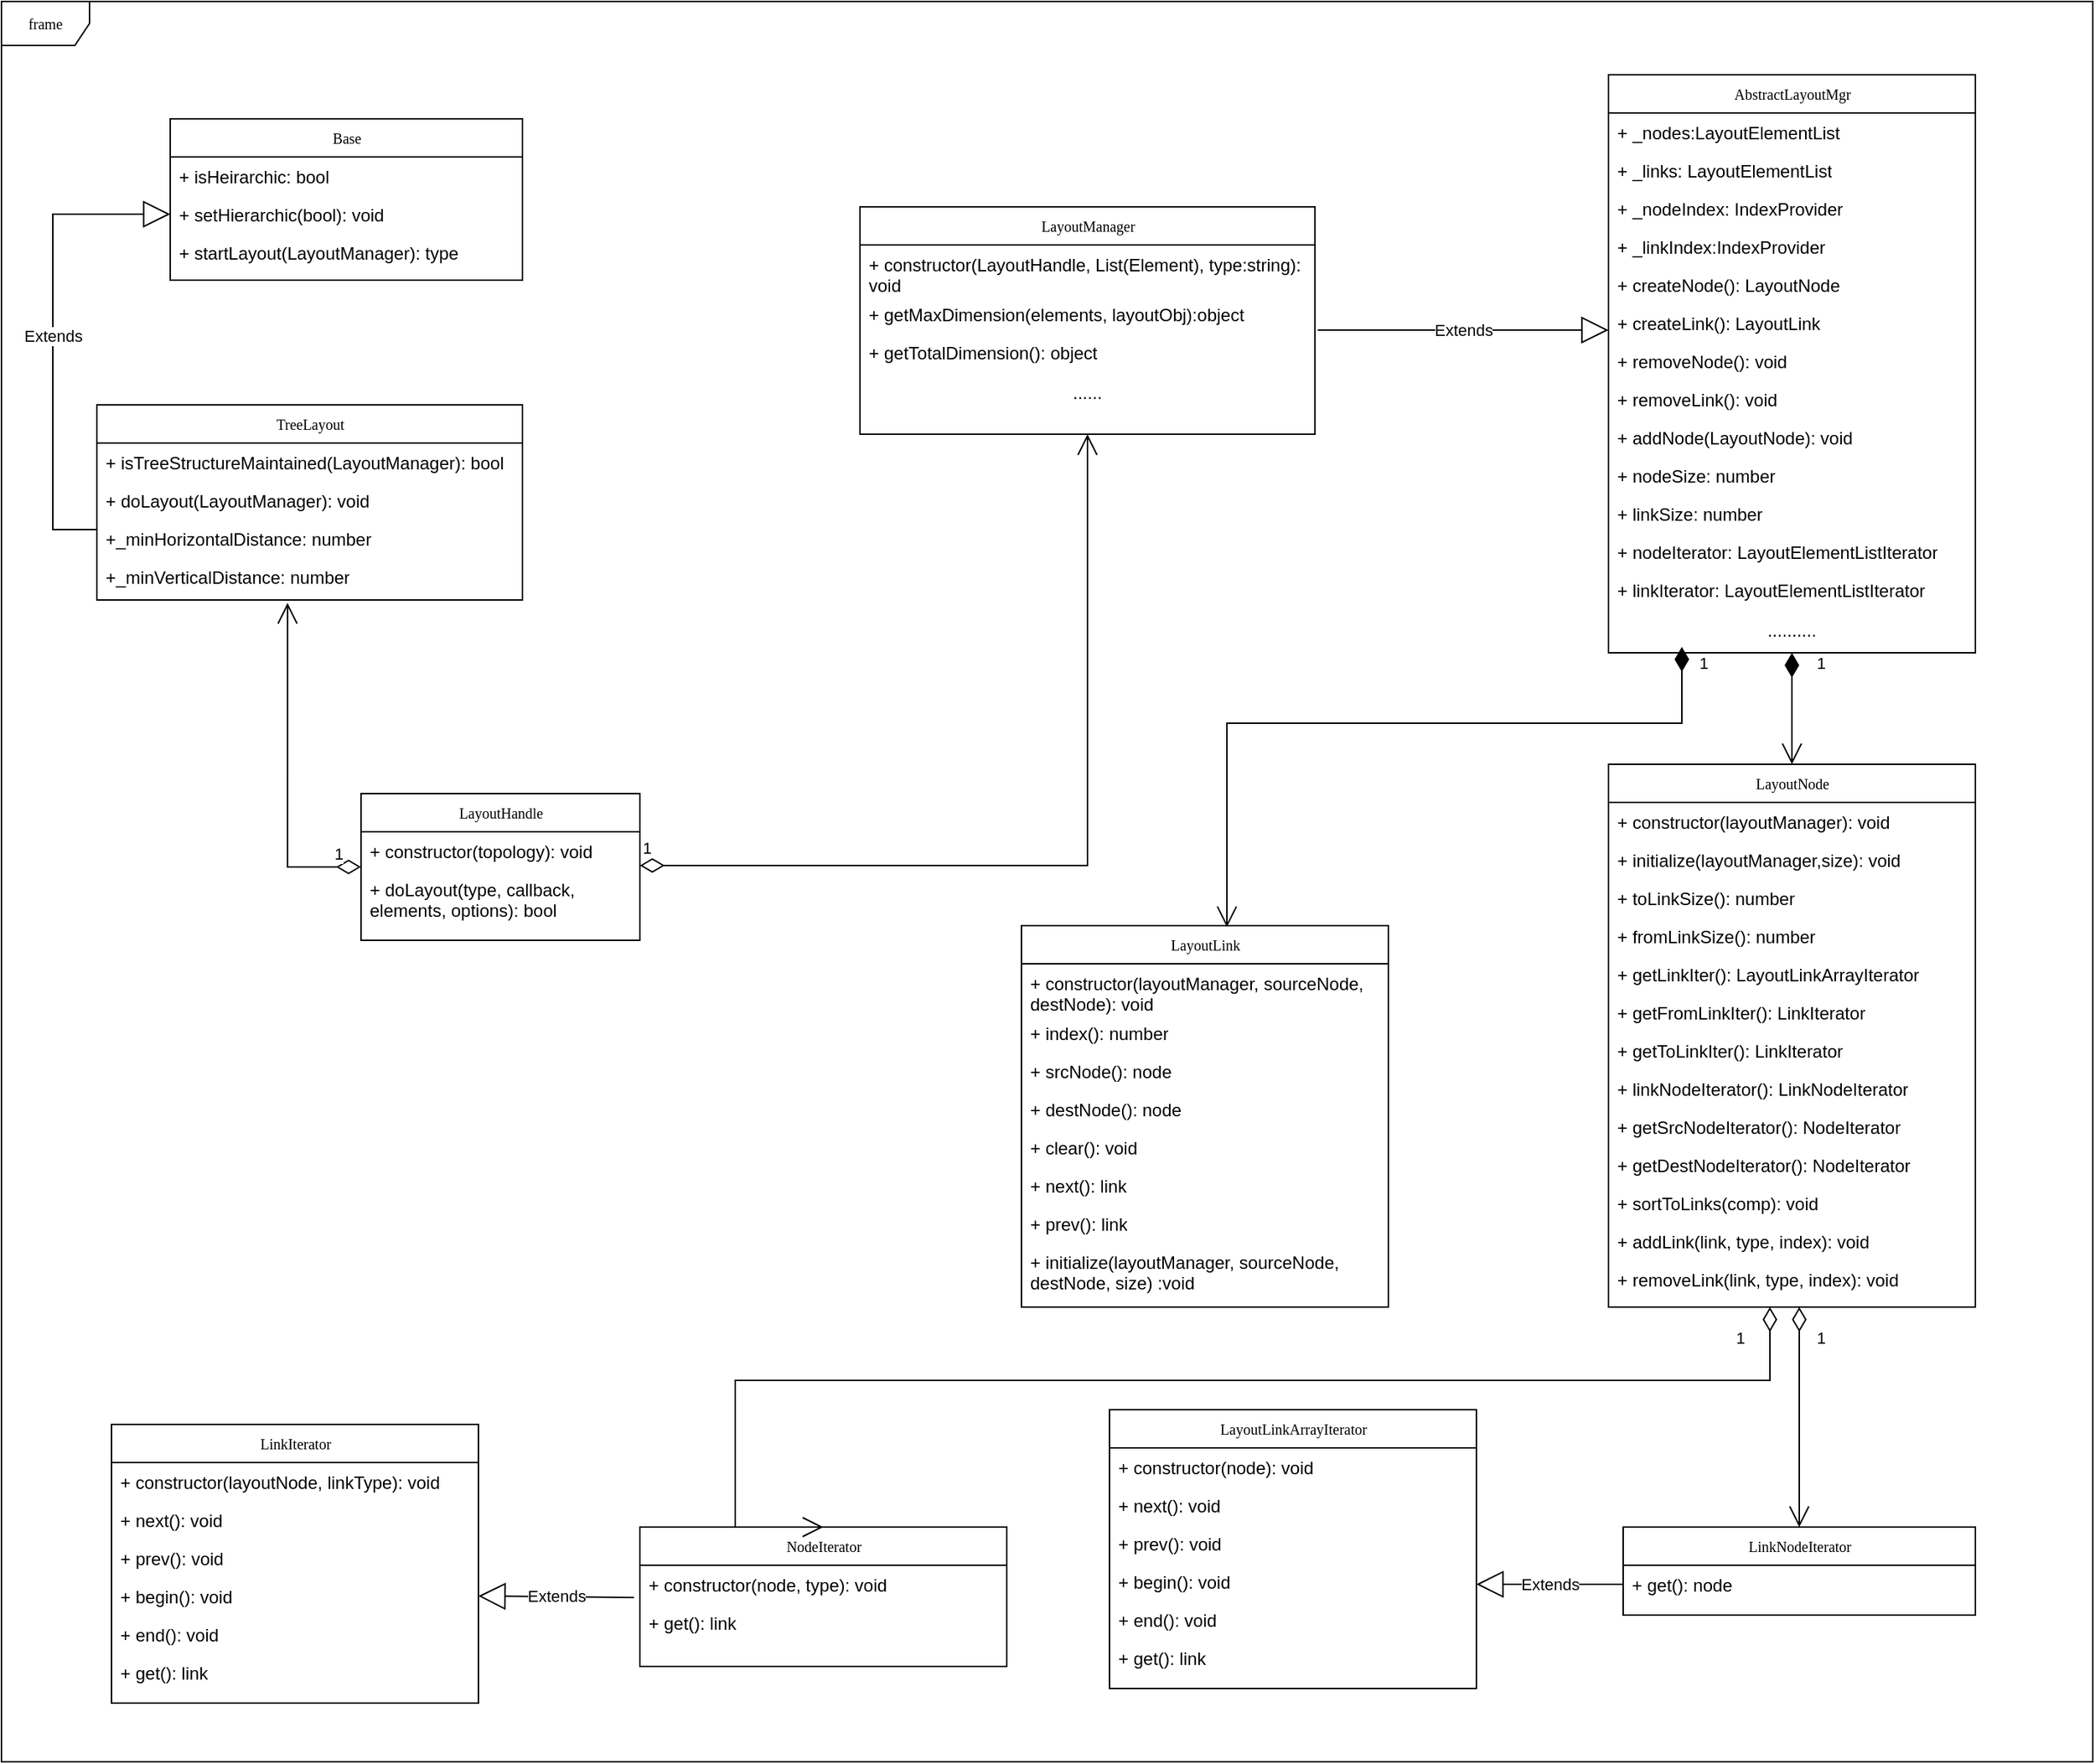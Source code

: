 <mxfile version="20.0.1" type="github">
  <diagram name="Page-1" id="c4acf3e9-155e-7222-9cf6-157b1a14988f">
    <mxGraphModel dx="1495" dy="762" grid="1" gridSize="10" guides="1" tooltips="1" connect="1" arrows="1" fold="1" page="1" pageScale="1" pageWidth="850" pageHeight="1100" background="none" math="0" shadow="0">
      <root>
        <mxCell id="0" />
        <mxCell id="1" parent="0" />
        <mxCell id="17acba5748e5396b-1" value="frame" style="shape=umlFrame;whiteSpace=wrap;html=1;rounded=0;shadow=0;comic=0;labelBackgroundColor=none;strokeWidth=1;fontFamily=Verdana;fontSize=10;align=center;" parent="1" vertex="1">
          <mxGeometry x="15" width="1425" height="1200" as="geometry" />
        </mxCell>
        <mxCell id="17acba5748e5396b-2" value="LayoutHandle" style="swimlane;html=1;fontStyle=0;childLayout=stackLayout;horizontal=1;startSize=26;fillColor=none;horizontalStack=0;resizeParent=1;resizeLast=0;collapsible=1;marginBottom=0;swimlaneFillColor=#ffffff;rounded=0;shadow=0;comic=0;labelBackgroundColor=none;strokeWidth=1;fontFamily=Verdana;fontSize=10;align=center;" parent="1" vertex="1">
          <mxGeometry x="260" y="540" width="190" height="100" as="geometry" />
        </mxCell>
        <mxCell id="17acba5748e5396b-3" value="+ constructor(topology): void" style="text;html=1;strokeColor=none;fillColor=none;align=left;verticalAlign=top;spacingLeft=4;spacingRight=4;whiteSpace=wrap;overflow=hidden;rotatable=0;points=[[0,0.5],[1,0.5]];portConstraint=eastwest;" parent="17acba5748e5396b-2" vertex="1">
          <mxGeometry y="26" width="190" height="26" as="geometry" />
        </mxCell>
        <mxCell id="17acba5748e5396b-4" value="+ doLayout(type, callback, elements, options): bool" style="text;html=1;strokeColor=none;fillColor=none;align=left;verticalAlign=top;spacingLeft=4;spacingRight=4;whiteSpace=wrap;overflow=hidden;rotatable=0;points=[[0,0.5],[1,0.5]];portConstraint=eastwest;" parent="17acba5748e5396b-2" vertex="1">
          <mxGeometry y="52" width="190" height="38" as="geometry" />
        </mxCell>
        <mxCell id="17acba5748e5396b-20" value="TreeLayout" style="swimlane;html=1;fontStyle=0;childLayout=stackLayout;horizontal=1;startSize=26;fillColor=none;horizontalStack=0;resizeParent=1;resizeLast=0;collapsible=1;marginBottom=0;swimlaneFillColor=#ffffff;rounded=0;shadow=0;comic=0;labelBackgroundColor=none;strokeWidth=1;fontFamily=Verdana;fontSize=10;align=center;" parent="1" vertex="1">
          <mxGeometry x="80" y="275" width="290" height="133" as="geometry" />
        </mxCell>
        <mxCell id="17acba5748e5396b-21" value="+ isTreeStructureMaintained(LayoutManager): bool" style="text;html=1;strokeColor=none;fillColor=none;align=left;verticalAlign=top;spacingLeft=4;spacingRight=4;whiteSpace=wrap;overflow=hidden;rotatable=0;points=[[0,0.5],[1,0.5]];portConstraint=eastwest;" parent="17acba5748e5396b-20" vertex="1">
          <mxGeometry y="26" width="290" height="26" as="geometry" />
        </mxCell>
        <mxCell id="17acba5748e5396b-24" value="+ doLayout(LayoutManager): void" style="text;html=1;strokeColor=none;fillColor=none;align=left;verticalAlign=top;spacingLeft=4;spacingRight=4;whiteSpace=wrap;overflow=hidden;rotatable=0;points=[[0,0.5],[1,0.5]];portConstraint=eastwest;" parent="17acba5748e5396b-20" vertex="1">
          <mxGeometry y="52" width="290" height="26" as="geometry" />
        </mxCell>
        <mxCell id="17acba5748e5396b-26" value="+_minHorizontalDistance: number" style="text;html=1;strokeColor=none;fillColor=none;align=left;verticalAlign=top;spacingLeft=4;spacingRight=4;whiteSpace=wrap;overflow=hidden;rotatable=0;points=[[0,0.5],[1,0.5]];portConstraint=eastwest;" parent="17acba5748e5396b-20" vertex="1">
          <mxGeometry y="78" width="290" height="26" as="geometry" />
        </mxCell>
        <mxCell id="zQ8DW5nNlnrrL2IwTa0R-3" value="+_minVerticalDistance: number" style="text;html=1;strokeColor=none;fillColor=none;align=left;verticalAlign=top;spacingLeft=4;spacingRight=4;whiteSpace=wrap;overflow=hidden;rotatable=0;points=[[0,0.5],[1,0.5]];portConstraint=eastwest;" vertex="1" parent="17acba5748e5396b-20">
          <mxGeometry y="104" width="290" height="26" as="geometry" />
        </mxCell>
        <mxCell id="17acba5748e5396b-30" value="Base" style="swimlane;html=1;fontStyle=0;childLayout=stackLayout;horizontal=1;startSize=26;fillColor=none;horizontalStack=0;resizeParent=1;resizeLast=0;collapsible=1;marginBottom=0;swimlaneFillColor=#ffffff;rounded=0;shadow=0;comic=0;labelBackgroundColor=none;strokeWidth=1;fontFamily=Verdana;fontSize=10;align=center;" parent="1" vertex="1">
          <mxGeometry x="130" y="80" width="240" height="110" as="geometry">
            <mxRectangle x="240" y="80" width="60" height="26" as="alternateBounds" />
          </mxGeometry>
        </mxCell>
        <mxCell id="17acba5748e5396b-31" value="+ isHeirarchic: bool" style="text;html=1;strokeColor=none;fillColor=none;align=left;verticalAlign=top;spacingLeft=4;spacingRight=4;whiteSpace=wrap;overflow=hidden;rotatable=0;points=[[0,0.5],[1,0.5]];portConstraint=eastwest;" parent="17acba5748e5396b-30" vertex="1">
          <mxGeometry y="26" width="240" height="26" as="geometry" />
        </mxCell>
        <mxCell id="17acba5748e5396b-32" value="+ setHierarchic(bool): void" style="text;html=1;strokeColor=none;fillColor=none;align=left;verticalAlign=top;spacingLeft=4;spacingRight=4;whiteSpace=wrap;overflow=hidden;rotatable=0;points=[[0,0.5],[1,0.5]];portConstraint=eastwest;" parent="17acba5748e5396b-30" vertex="1">
          <mxGeometry y="52" width="240" height="26" as="geometry" />
        </mxCell>
        <mxCell id="17acba5748e5396b-33" value="+ startLayout(LayoutManager): type" style="text;html=1;strokeColor=none;fillColor=none;align=left;verticalAlign=top;spacingLeft=4;spacingRight=4;whiteSpace=wrap;overflow=hidden;rotatable=0;points=[[0,0.5],[1,0.5]];portConstraint=eastwest;" parent="17acba5748e5396b-30" vertex="1">
          <mxGeometry y="78" width="240" height="26" as="geometry" />
        </mxCell>
        <mxCell id="17acba5748e5396b-44" value="LayoutLinkArrayIterator" style="swimlane;html=1;fontStyle=0;childLayout=stackLayout;horizontal=1;startSize=26;fillColor=none;horizontalStack=0;resizeParent=1;resizeLast=0;collapsible=1;marginBottom=0;swimlaneFillColor=#ffffff;rounded=0;shadow=0;comic=0;labelBackgroundColor=none;strokeWidth=1;fontFamily=Verdana;fontSize=10;align=center;" parent="1" vertex="1">
          <mxGeometry x="770" y="960" width="250" height="190" as="geometry" />
        </mxCell>
        <mxCell id="17acba5748e5396b-45" value="+ constructor(node): void" style="text;html=1;strokeColor=none;fillColor=none;align=left;verticalAlign=top;spacingLeft=4;spacingRight=4;whiteSpace=wrap;overflow=hidden;rotatable=0;points=[[0,0.5],[1,0.5]];portConstraint=eastwest;" parent="17acba5748e5396b-44" vertex="1">
          <mxGeometry y="26" width="250" height="26" as="geometry" />
        </mxCell>
        <mxCell id="17acba5748e5396b-47" value="+ next(): void" style="text;html=1;strokeColor=none;fillColor=none;align=left;verticalAlign=top;spacingLeft=4;spacingRight=4;whiteSpace=wrap;overflow=hidden;rotatable=0;points=[[0,0.5],[1,0.5]];portConstraint=eastwest;" parent="17acba5748e5396b-44" vertex="1">
          <mxGeometry y="52" width="250" height="26" as="geometry" />
        </mxCell>
        <mxCell id="zQ8DW5nNlnrrL2IwTa0R-32" value="+ prev(): void" style="text;html=1;strokeColor=none;fillColor=none;align=left;verticalAlign=top;spacingLeft=4;spacingRight=4;whiteSpace=wrap;overflow=hidden;rotatable=0;points=[[0,0.5],[1,0.5]];portConstraint=eastwest;" vertex="1" parent="17acba5748e5396b-44">
          <mxGeometry y="78" width="250" height="26" as="geometry" />
        </mxCell>
        <mxCell id="zQ8DW5nNlnrrL2IwTa0R-33" value="+ begin(): void" style="text;html=1;strokeColor=none;fillColor=none;align=left;verticalAlign=top;spacingLeft=4;spacingRight=4;whiteSpace=wrap;overflow=hidden;rotatable=0;points=[[0,0.5],[1,0.5]];portConstraint=eastwest;" vertex="1" parent="17acba5748e5396b-44">
          <mxGeometry y="104" width="250" height="26" as="geometry" />
        </mxCell>
        <mxCell id="zQ8DW5nNlnrrL2IwTa0R-34" value="+ end(): void" style="text;html=1;strokeColor=none;fillColor=none;align=left;verticalAlign=top;spacingLeft=4;spacingRight=4;whiteSpace=wrap;overflow=hidden;rotatable=0;points=[[0,0.5],[1,0.5]];portConstraint=eastwest;" vertex="1" parent="17acba5748e5396b-44">
          <mxGeometry y="130" width="250" height="26" as="geometry" />
        </mxCell>
        <mxCell id="zQ8DW5nNlnrrL2IwTa0R-35" value="+ get(): link" style="text;html=1;strokeColor=none;fillColor=none;align=left;verticalAlign=top;spacingLeft=4;spacingRight=4;whiteSpace=wrap;overflow=hidden;rotatable=0;points=[[0,0.5],[1,0.5]];portConstraint=eastwest;" vertex="1" parent="17acba5748e5396b-44">
          <mxGeometry y="156" width="250" height="26" as="geometry" />
        </mxCell>
        <mxCell id="5d2195bd80daf111-1" value="LayoutManager" style="swimlane;html=1;fontStyle=0;childLayout=stackLayout;horizontal=1;startSize=26;fillColor=none;horizontalStack=0;resizeParent=1;resizeLast=0;collapsible=1;marginBottom=0;swimlaneFillColor=#ffffff;rounded=0;shadow=0;comic=0;labelBackgroundColor=none;strokeWidth=1;fontFamily=Verdana;fontSize=10;align=center;" parent="1" vertex="1">
          <mxGeometry x="600" y="140" width="310" height="155" as="geometry" />
        </mxCell>
        <mxCell id="5d2195bd80daf111-2" value="+ constructor(LayoutHandle, List(Element), type:string): void" style="text;html=1;strokeColor=none;fillColor=none;align=left;verticalAlign=top;spacingLeft=4;spacingRight=4;whiteSpace=wrap;overflow=hidden;rotatable=0;points=[[0,0.5],[1,0.5]];portConstraint=eastwest;" parent="5d2195bd80daf111-1" vertex="1">
          <mxGeometry y="26" width="310" height="34" as="geometry" />
        </mxCell>
        <mxCell id="5d2195bd80daf111-3" value="+ getMaxDimension(elements, layoutObj):object&amp;nbsp;" style="text;html=1;strokeColor=none;fillColor=none;align=left;verticalAlign=top;spacingLeft=4;spacingRight=4;whiteSpace=wrap;overflow=hidden;rotatable=0;points=[[0,0.5],[1,0.5]];portConstraint=eastwest;" parent="5d2195bd80daf111-1" vertex="1">
          <mxGeometry y="60" width="310" height="26" as="geometry" />
        </mxCell>
        <mxCell id="5d2195bd80daf111-4" value="+ getTotalDimension(): object" style="text;html=1;strokeColor=none;fillColor=none;align=left;verticalAlign=top;spacingLeft=4;spacingRight=4;whiteSpace=wrap;overflow=hidden;rotatable=0;points=[[0,0.5],[1,0.5]];portConstraint=eastwest;" parent="5d2195bd80daf111-1" vertex="1">
          <mxGeometry y="86" width="310" height="26" as="geometry" />
        </mxCell>
        <mxCell id="zQ8DW5nNlnrrL2IwTa0R-25" value="......" style="text;html=1;strokeColor=none;fillColor=none;align=center;verticalAlign=middle;whiteSpace=wrap;rounded=0;" vertex="1" parent="5d2195bd80daf111-1">
          <mxGeometry y="112" width="310" height="30" as="geometry" />
        </mxCell>
        <mxCell id="5d2195bd80daf111-5" value="AbstractLayoutMgr" style="swimlane;html=1;fontStyle=0;childLayout=stackLayout;horizontal=1;startSize=26;fillColor=none;horizontalStack=0;resizeParent=1;resizeLast=0;collapsible=1;marginBottom=0;swimlaneFillColor=#ffffff;rounded=0;shadow=0;comic=0;labelBackgroundColor=none;strokeWidth=1;fontFamily=Verdana;fontSize=10;align=center;" parent="1" vertex="1">
          <mxGeometry x="1110" y="50" width="250" height="394" as="geometry" />
        </mxCell>
        <mxCell id="5d2195bd80daf111-6" value="+ _nodes:LayoutElementList&amp;nbsp;" style="text;html=1;strokeColor=none;fillColor=none;align=left;verticalAlign=top;spacingLeft=4;spacingRight=4;whiteSpace=wrap;overflow=hidden;rotatable=0;points=[[0,0.5],[1,0.5]];portConstraint=eastwest;" parent="5d2195bd80daf111-5" vertex="1">
          <mxGeometry y="26" width="250" height="26" as="geometry" />
        </mxCell>
        <mxCell id="5d2195bd80daf111-7" value="+ _links: LayoutElementList&lt;br&gt;" style="text;html=1;strokeColor=none;fillColor=none;align=left;verticalAlign=top;spacingLeft=4;spacingRight=4;whiteSpace=wrap;overflow=hidden;rotatable=0;points=[[0,0.5],[1,0.5]];portConstraint=eastwest;" parent="5d2195bd80daf111-5" vertex="1">
          <mxGeometry y="52" width="250" height="26" as="geometry" />
        </mxCell>
        <mxCell id="zQ8DW5nNlnrrL2IwTa0R-13" value="+ _nodeIndex: IndexProvider" style="text;html=1;strokeColor=none;fillColor=none;align=left;verticalAlign=top;spacingLeft=4;spacingRight=4;whiteSpace=wrap;overflow=hidden;rotatable=0;points=[[0,0.5],[1,0.5]];portConstraint=eastwest;" vertex="1" parent="5d2195bd80daf111-5">
          <mxGeometry y="78" width="250" height="26" as="geometry" />
        </mxCell>
        <mxCell id="zQ8DW5nNlnrrL2IwTa0R-12" value="+ _linkIndex:IndexProvider" style="text;html=1;strokeColor=none;fillColor=none;align=left;verticalAlign=top;spacingLeft=4;spacingRight=4;whiteSpace=wrap;overflow=hidden;rotatable=0;points=[[0,0.5],[1,0.5]];portConstraint=eastwest;" vertex="1" parent="5d2195bd80daf111-5">
          <mxGeometry y="104" width="250" height="26" as="geometry" />
        </mxCell>
        <mxCell id="zQ8DW5nNlnrrL2IwTa0R-11" value="+ createNode(): LayoutNode" style="text;html=1;strokeColor=none;fillColor=none;align=left;verticalAlign=top;spacingLeft=4;spacingRight=4;whiteSpace=wrap;overflow=hidden;rotatable=0;points=[[0,0.5],[1,0.5]];portConstraint=eastwest;" vertex="1" parent="5d2195bd80daf111-5">
          <mxGeometry y="130" width="250" height="26" as="geometry" />
        </mxCell>
        <mxCell id="zQ8DW5nNlnrrL2IwTa0R-15" value="+ createLink(): LayoutLink" style="text;html=1;strokeColor=none;fillColor=none;align=left;verticalAlign=top;spacingLeft=4;spacingRight=4;whiteSpace=wrap;overflow=hidden;rotatable=0;points=[[0,0.5],[1,0.5]];portConstraint=eastwest;" vertex="1" parent="5d2195bd80daf111-5">
          <mxGeometry y="156" width="250" height="26" as="geometry" />
        </mxCell>
        <mxCell id="zQ8DW5nNlnrrL2IwTa0R-14" value="+ removeNode(): void" style="text;html=1;strokeColor=none;fillColor=none;align=left;verticalAlign=top;spacingLeft=4;spacingRight=4;whiteSpace=wrap;overflow=hidden;rotatable=0;points=[[0,0.5],[1,0.5]];portConstraint=eastwest;" vertex="1" parent="5d2195bd80daf111-5">
          <mxGeometry y="182" width="250" height="26" as="geometry" />
        </mxCell>
        <mxCell id="zQ8DW5nNlnrrL2IwTa0R-16" value="+ removeLink(): void" style="text;html=1;strokeColor=none;fillColor=none;align=left;verticalAlign=top;spacingLeft=4;spacingRight=4;whiteSpace=wrap;overflow=hidden;rotatable=0;points=[[0,0.5],[1,0.5]];portConstraint=eastwest;" vertex="1" parent="5d2195bd80daf111-5">
          <mxGeometry y="208" width="250" height="26" as="geometry" />
        </mxCell>
        <mxCell id="zQ8DW5nNlnrrL2IwTa0R-17" value="+ addNode(LayoutNode): void" style="text;html=1;strokeColor=none;fillColor=none;align=left;verticalAlign=top;spacingLeft=4;spacingRight=4;whiteSpace=wrap;overflow=hidden;rotatable=0;points=[[0,0.5],[1,0.5]];portConstraint=eastwest;" vertex="1" parent="5d2195bd80daf111-5">
          <mxGeometry y="234" width="250" height="26" as="geometry" />
        </mxCell>
        <mxCell id="zQ8DW5nNlnrrL2IwTa0R-18" value="+ nodeSize: number" style="text;html=1;strokeColor=none;fillColor=none;align=left;verticalAlign=top;spacingLeft=4;spacingRight=4;whiteSpace=wrap;overflow=hidden;rotatable=0;points=[[0,0.5],[1,0.5]];portConstraint=eastwest;" vertex="1" parent="5d2195bd80daf111-5">
          <mxGeometry y="260" width="250" height="26" as="geometry" />
        </mxCell>
        <mxCell id="zQ8DW5nNlnrrL2IwTa0R-20" value="+ linkSize: number" style="text;html=1;strokeColor=none;fillColor=none;align=left;verticalAlign=top;spacingLeft=4;spacingRight=4;whiteSpace=wrap;overflow=hidden;rotatable=0;points=[[0,0.5],[1,0.5]];portConstraint=eastwest;" vertex="1" parent="5d2195bd80daf111-5">
          <mxGeometry y="286" width="250" height="26" as="geometry" />
        </mxCell>
        <mxCell id="zQ8DW5nNlnrrL2IwTa0R-21" value="+ nodeIterator: LayoutElementListIterator" style="text;html=1;strokeColor=none;fillColor=none;align=left;verticalAlign=top;spacingLeft=4;spacingRight=4;whiteSpace=wrap;overflow=hidden;rotatable=0;points=[[0,0.5],[1,0.5]];portConstraint=eastwest;" vertex="1" parent="5d2195bd80daf111-5">
          <mxGeometry y="312" width="250" height="26" as="geometry" />
        </mxCell>
        <mxCell id="zQ8DW5nNlnrrL2IwTa0R-22" value="+ linkIterator: LayoutElementListIterator" style="text;html=1;strokeColor=none;fillColor=none;align=left;verticalAlign=top;spacingLeft=4;spacingRight=4;whiteSpace=wrap;overflow=hidden;rotatable=0;points=[[0,0.5],[1,0.5]];portConstraint=eastwest;" vertex="1" parent="5d2195bd80daf111-5">
          <mxGeometry y="338" width="250" height="26" as="geometry" />
        </mxCell>
        <mxCell id="zQ8DW5nNlnrrL2IwTa0R-24" value=".........." style="text;html=1;strokeColor=none;fillColor=none;align=center;verticalAlign=middle;whiteSpace=wrap;rounded=0;" vertex="1" parent="5d2195bd80daf111-5">
          <mxGeometry y="364" width="250" height="30" as="geometry" />
        </mxCell>
        <mxCell id="zQ8DW5nNlnrrL2IwTa0R-7" value="Extends" style="endArrow=block;endSize=16;endFill=0;html=1;rounded=0;edgeStyle=orthogonalEdgeStyle;" edge="1" parent="1" target="17acba5748e5396b-32">
          <mxGeometry width="160" relative="1" as="geometry">
            <mxPoint x="80" y="360" as="sourcePoint" />
            <mxPoint x="240" y="360" as="targetPoint" />
            <Array as="points">
              <mxPoint x="50" y="360" />
              <mxPoint x="50" y="145" />
            </Array>
          </mxGeometry>
        </mxCell>
        <mxCell id="zQ8DW5nNlnrrL2IwTa0R-26" value="LinkNodeIterator" style="swimlane;html=1;fontStyle=0;childLayout=stackLayout;horizontal=1;startSize=26;fillColor=none;horizontalStack=0;resizeParent=1;resizeLast=0;collapsible=1;marginBottom=0;swimlaneFillColor=#ffffff;rounded=0;shadow=0;comic=0;labelBackgroundColor=none;strokeWidth=1;fontFamily=Verdana;fontSize=10;align=center;" vertex="1" parent="1">
          <mxGeometry x="1120" y="1040" width="240" height="60" as="geometry" />
        </mxCell>
        <mxCell id="zQ8DW5nNlnrrL2IwTa0R-27" value="+ get(): node" style="text;html=1;strokeColor=none;fillColor=none;align=left;verticalAlign=top;spacingLeft=4;spacingRight=4;whiteSpace=wrap;overflow=hidden;rotatable=0;points=[[0,0.5],[1,0.5]];portConstraint=eastwest;" vertex="1" parent="zQ8DW5nNlnrrL2IwTa0R-26">
          <mxGeometry y="26" width="240" height="26" as="geometry" />
        </mxCell>
        <mxCell id="zQ8DW5nNlnrrL2IwTa0R-39" value="LayoutLink" style="swimlane;html=1;fontStyle=0;childLayout=stackLayout;horizontal=1;startSize=26;fillColor=none;horizontalStack=0;resizeParent=1;resizeLast=0;collapsible=1;marginBottom=0;swimlaneFillColor=#ffffff;rounded=0;shadow=0;comic=0;labelBackgroundColor=none;strokeWidth=1;fontFamily=Verdana;fontSize=10;align=center;" vertex="1" parent="1">
          <mxGeometry x="710" y="630" width="250" height="260" as="geometry" />
        </mxCell>
        <mxCell id="zQ8DW5nNlnrrL2IwTa0R-40" value="+ constructor(layoutManager, sourceNode, destNode): void" style="text;html=1;strokeColor=none;fillColor=none;align=left;verticalAlign=top;spacingLeft=4;spacingRight=4;whiteSpace=wrap;overflow=hidden;rotatable=0;points=[[0,0.5],[1,0.5]];portConstraint=eastwest;" vertex="1" parent="zQ8DW5nNlnrrL2IwTa0R-39">
          <mxGeometry y="26" width="250" height="34" as="geometry" />
        </mxCell>
        <mxCell id="zQ8DW5nNlnrrL2IwTa0R-41" value="+ index(): number" style="text;html=1;strokeColor=none;fillColor=none;align=left;verticalAlign=top;spacingLeft=4;spacingRight=4;whiteSpace=wrap;overflow=hidden;rotatable=0;points=[[0,0.5],[1,0.5]];portConstraint=eastwest;" vertex="1" parent="zQ8DW5nNlnrrL2IwTa0R-39">
          <mxGeometry y="60" width="250" height="26" as="geometry" />
        </mxCell>
        <mxCell id="zQ8DW5nNlnrrL2IwTa0R-42" value="+ srcNode(): node" style="text;html=1;strokeColor=none;fillColor=none;align=left;verticalAlign=top;spacingLeft=4;spacingRight=4;whiteSpace=wrap;overflow=hidden;rotatable=0;points=[[0,0.5],[1,0.5]];portConstraint=eastwest;" vertex="1" parent="zQ8DW5nNlnrrL2IwTa0R-39">
          <mxGeometry y="86" width="250" height="26" as="geometry" />
        </mxCell>
        <mxCell id="zQ8DW5nNlnrrL2IwTa0R-43" value="+ destNode(): node" style="text;html=1;strokeColor=none;fillColor=none;align=left;verticalAlign=top;spacingLeft=4;spacingRight=4;whiteSpace=wrap;overflow=hidden;rotatable=0;points=[[0,0.5],[1,0.5]];portConstraint=eastwest;" vertex="1" parent="zQ8DW5nNlnrrL2IwTa0R-39">
          <mxGeometry y="112" width="250" height="26" as="geometry" />
        </mxCell>
        <mxCell id="zQ8DW5nNlnrrL2IwTa0R-44" value="+ clear(): void" style="text;html=1;strokeColor=none;fillColor=none;align=left;verticalAlign=top;spacingLeft=4;spacingRight=4;whiteSpace=wrap;overflow=hidden;rotatable=0;points=[[0,0.5],[1,0.5]];portConstraint=eastwest;" vertex="1" parent="zQ8DW5nNlnrrL2IwTa0R-39">
          <mxGeometry y="138" width="250" height="26" as="geometry" />
        </mxCell>
        <mxCell id="zQ8DW5nNlnrrL2IwTa0R-47" value="+ next(): link" style="text;html=1;strokeColor=none;fillColor=none;align=left;verticalAlign=top;spacingLeft=4;spacingRight=4;whiteSpace=wrap;overflow=hidden;rotatable=0;points=[[0,0.5],[1,0.5]];portConstraint=eastwest;" vertex="1" parent="zQ8DW5nNlnrrL2IwTa0R-39">
          <mxGeometry y="164" width="250" height="26" as="geometry" />
        </mxCell>
        <mxCell id="zQ8DW5nNlnrrL2IwTa0R-46" value="+ prev(): link" style="text;html=1;strokeColor=none;fillColor=none;align=left;verticalAlign=top;spacingLeft=4;spacingRight=4;whiteSpace=wrap;overflow=hidden;rotatable=0;points=[[0,0.5],[1,0.5]];portConstraint=eastwest;" vertex="1" parent="zQ8DW5nNlnrrL2IwTa0R-39">
          <mxGeometry y="190" width="250" height="26" as="geometry" />
        </mxCell>
        <mxCell id="zQ8DW5nNlnrrL2IwTa0R-45" value="+ initialize(layoutManager, sourceNode, destNode, size) :void" style="text;html=1;strokeColor=none;fillColor=none;align=left;verticalAlign=top;spacingLeft=4;spacingRight=4;whiteSpace=wrap;overflow=hidden;rotatable=0;points=[[0,0.5],[1,0.5]];portConstraint=eastwest;" vertex="1" parent="zQ8DW5nNlnrrL2IwTa0R-39">
          <mxGeometry y="216" width="250" height="44" as="geometry" />
        </mxCell>
        <mxCell id="zQ8DW5nNlnrrL2IwTa0R-53" value="LayoutNode" style="swimlane;html=1;fontStyle=0;childLayout=stackLayout;horizontal=1;startSize=26;fillColor=none;horizontalStack=0;resizeParent=1;resizeLast=0;collapsible=1;marginBottom=0;swimlaneFillColor=#ffffff;rounded=0;shadow=0;comic=0;labelBackgroundColor=none;strokeWidth=1;fontFamily=Verdana;fontSize=10;align=center;" vertex="1" parent="1">
          <mxGeometry x="1110" y="520" width="250" height="370" as="geometry" />
        </mxCell>
        <mxCell id="zQ8DW5nNlnrrL2IwTa0R-54" value="+ constructor(layoutManager): void" style="text;html=1;strokeColor=none;fillColor=none;align=left;verticalAlign=top;spacingLeft=4;spacingRight=4;whiteSpace=wrap;overflow=hidden;rotatable=0;points=[[0,0.5],[1,0.5]];portConstraint=eastwest;" vertex="1" parent="zQ8DW5nNlnrrL2IwTa0R-53">
          <mxGeometry y="26" width="250" height="26" as="geometry" />
        </mxCell>
        <mxCell id="zQ8DW5nNlnrrL2IwTa0R-55" value="+ initialize(layoutManager,size): void" style="text;html=1;strokeColor=none;fillColor=none;align=left;verticalAlign=top;spacingLeft=4;spacingRight=4;whiteSpace=wrap;overflow=hidden;rotatable=0;points=[[0,0.5],[1,0.5]];portConstraint=eastwest;" vertex="1" parent="zQ8DW5nNlnrrL2IwTa0R-53">
          <mxGeometry y="52" width="250" height="26" as="geometry" />
        </mxCell>
        <mxCell id="zQ8DW5nNlnrrL2IwTa0R-56" value="+ toLinkSize(): number" style="text;html=1;strokeColor=none;fillColor=none;align=left;verticalAlign=top;spacingLeft=4;spacingRight=4;whiteSpace=wrap;overflow=hidden;rotatable=0;points=[[0,0.5],[1,0.5]];portConstraint=eastwest;" vertex="1" parent="zQ8DW5nNlnrrL2IwTa0R-53">
          <mxGeometry y="78" width="250" height="26" as="geometry" />
        </mxCell>
        <mxCell id="zQ8DW5nNlnrrL2IwTa0R-57" value="+ fromLinkSize(): number" style="text;html=1;strokeColor=none;fillColor=none;align=left;verticalAlign=top;spacingLeft=4;spacingRight=4;whiteSpace=wrap;overflow=hidden;rotatable=0;points=[[0,0.5],[1,0.5]];portConstraint=eastwest;" vertex="1" parent="zQ8DW5nNlnrrL2IwTa0R-53">
          <mxGeometry y="104" width="250" height="26" as="geometry" />
        </mxCell>
        <mxCell id="zQ8DW5nNlnrrL2IwTa0R-58" value="+ getLinkIter(): LayoutLinkArrayIterator" style="text;html=1;strokeColor=none;fillColor=none;align=left;verticalAlign=top;spacingLeft=4;spacingRight=4;whiteSpace=wrap;overflow=hidden;rotatable=0;points=[[0,0.5],[1,0.5]];portConstraint=eastwest;" vertex="1" parent="zQ8DW5nNlnrrL2IwTa0R-53">
          <mxGeometry y="130" width="250" height="26" as="geometry" />
        </mxCell>
        <mxCell id="zQ8DW5nNlnrrL2IwTa0R-59" value="+ getFromLinkIter(): LinkIterator" style="text;html=1;strokeColor=none;fillColor=none;align=left;verticalAlign=top;spacingLeft=4;spacingRight=4;whiteSpace=wrap;overflow=hidden;rotatable=0;points=[[0,0.5],[1,0.5]];portConstraint=eastwest;" vertex="1" parent="zQ8DW5nNlnrrL2IwTa0R-53">
          <mxGeometry y="156" width="250" height="26" as="geometry" />
        </mxCell>
        <mxCell id="zQ8DW5nNlnrrL2IwTa0R-60" value="+ getToLinkIter(): LinkIterator" style="text;html=1;strokeColor=none;fillColor=none;align=left;verticalAlign=top;spacingLeft=4;spacingRight=4;whiteSpace=wrap;overflow=hidden;rotatable=0;points=[[0,0.5],[1,0.5]];portConstraint=eastwest;" vertex="1" parent="zQ8DW5nNlnrrL2IwTa0R-53">
          <mxGeometry y="182" width="250" height="26" as="geometry" />
        </mxCell>
        <mxCell id="zQ8DW5nNlnrrL2IwTa0R-61" value="+ linkNodeIterator(): LinkNodeIterator" style="text;html=1;strokeColor=none;fillColor=none;align=left;verticalAlign=top;spacingLeft=4;spacingRight=4;whiteSpace=wrap;overflow=hidden;rotatable=0;points=[[0,0.5],[1,0.5]];portConstraint=eastwest;" vertex="1" parent="zQ8DW5nNlnrrL2IwTa0R-53">
          <mxGeometry y="208" width="250" height="26" as="geometry" />
        </mxCell>
        <mxCell id="zQ8DW5nNlnrrL2IwTa0R-62" value="+ getSrcNodeIterator(): NodeIterator" style="text;html=1;strokeColor=none;fillColor=none;align=left;verticalAlign=top;spacingLeft=4;spacingRight=4;whiteSpace=wrap;overflow=hidden;rotatable=0;points=[[0,0.5],[1,0.5]];portConstraint=eastwest;" vertex="1" parent="zQ8DW5nNlnrrL2IwTa0R-53">
          <mxGeometry y="234" width="250" height="26" as="geometry" />
        </mxCell>
        <mxCell id="zQ8DW5nNlnrrL2IwTa0R-63" value="+ getDestNodeIterator(): NodeIterator" style="text;html=1;strokeColor=none;fillColor=none;align=left;verticalAlign=top;spacingLeft=4;spacingRight=4;whiteSpace=wrap;overflow=hidden;rotatable=0;points=[[0,0.5],[1,0.5]];portConstraint=eastwest;" vertex="1" parent="zQ8DW5nNlnrrL2IwTa0R-53">
          <mxGeometry y="260" width="250" height="26" as="geometry" />
        </mxCell>
        <mxCell id="zQ8DW5nNlnrrL2IwTa0R-64" value="+ sortToLinks(comp): void" style="text;html=1;strokeColor=none;fillColor=none;align=left;verticalAlign=top;spacingLeft=4;spacingRight=4;whiteSpace=wrap;overflow=hidden;rotatable=0;points=[[0,0.5],[1,0.5]];portConstraint=eastwest;" vertex="1" parent="zQ8DW5nNlnrrL2IwTa0R-53">
          <mxGeometry y="286" width="250" height="26" as="geometry" />
        </mxCell>
        <mxCell id="zQ8DW5nNlnrrL2IwTa0R-65" value="+ addLink(link, type, index): void" style="text;html=1;strokeColor=none;fillColor=none;align=left;verticalAlign=top;spacingLeft=4;spacingRight=4;whiteSpace=wrap;overflow=hidden;rotatable=0;points=[[0,0.5],[1,0.5]];portConstraint=eastwest;" vertex="1" parent="zQ8DW5nNlnrrL2IwTa0R-53">
          <mxGeometry y="312" width="250" height="26" as="geometry" />
        </mxCell>
        <mxCell id="zQ8DW5nNlnrrL2IwTa0R-66" value="+ removeLink(link, type, index): void" style="text;html=1;strokeColor=none;fillColor=none;align=left;verticalAlign=top;spacingLeft=4;spacingRight=4;whiteSpace=wrap;overflow=hidden;rotatable=0;points=[[0,0.5],[1,0.5]];portConstraint=eastwest;" vertex="1" parent="zQ8DW5nNlnrrL2IwTa0R-53">
          <mxGeometry y="338" width="250" height="26" as="geometry" />
        </mxCell>
        <mxCell id="zQ8DW5nNlnrrL2IwTa0R-70" value="LinkIterator" style="swimlane;html=1;fontStyle=0;childLayout=stackLayout;horizontal=1;startSize=26;fillColor=none;horizontalStack=0;resizeParent=1;resizeLast=0;collapsible=1;marginBottom=0;swimlaneFillColor=#ffffff;rounded=0;shadow=0;comic=0;labelBackgroundColor=none;strokeWidth=1;fontFamily=Verdana;fontSize=10;align=center;" vertex="1" parent="1">
          <mxGeometry x="90" y="970" width="250" height="190" as="geometry" />
        </mxCell>
        <mxCell id="zQ8DW5nNlnrrL2IwTa0R-71" value="+ constructor(layoutNode, linkType): void" style="text;html=1;strokeColor=none;fillColor=none;align=left;verticalAlign=top;spacingLeft=4;spacingRight=4;whiteSpace=wrap;overflow=hidden;rotatable=0;points=[[0,0.5],[1,0.5]];portConstraint=eastwest;" vertex="1" parent="zQ8DW5nNlnrrL2IwTa0R-70">
          <mxGeometry y="26" width="250" height="26" as="geometry" />
        </mxCell>
        <mxCell id="zQ8DW5nNlnrrL2IwTa0R-72" value="+ next(): void" style="text;html=1;strokeColor=none;fillColor=none;align=left;verticalAlign=top;spacingLeft=4;spacingRight=4;whiteSpace=wrap;overflow=hidden;rotatable=0;points=[[0,0.5],[1,0.5]];portConstraint=eastwest;" vertex="1" parent="zQ8DW5nNlnrrL2IwTa0R-70">
          <mxGeometry y="52" width="250" height="26" as="geometry" />
        </mxCell>
        <mxCell id="zQ8DW5nNlnrrL2IwTa0R-73" value="+ prev(): void" style="text;html=1;strokeColor=none;fillColor=none;align=left;verticalAlign=top;spacingLeft=4;spacingRight=4;whiteSpace=wrap;overflow=hidden;rotatable=0;points=[[0,0.5],[1,0.5]];portConstraint=eastwest;" vertex="1" parent="zQ8DW5nNlnrrL2IwTa0R-70">
          <mxGeometry y="78" width="250" height="26" as="geometry" />
        </mxCell>
        <mxCell id="zQ8DW5nNlnrrL2IwTa0R-74" value="+ begin(): void" style="text;html=1;strokeColor=none;fillColor=none;align=left;verticalAlign=top;spacingLeft=4;spacingRight=4;whiteSpace=wrap;overflow=hidden;rotatable=0;points=[[0,0.5],[1,0.5]];portConstraint=eastwest;" vertex="1" parent="zQ8DW5nNlnrrL2IwTa0R-70">
          <mxGeometry y="104" width="250" height="26" as="geometry" />
        </mxCell>
        <mxCell id="zQ8DW5nNlnrrL2IwTa0R-75" value="+ end(): void" style="text;html=1;strokeColor=none;fillColor=none;align=left;verticalAlign=top;spacingLeft=4;spacingRight=4;whiteSpace=wrap;overflow=hidden;rotatable=0;points=[[0,0.5],[1,0.5]];portConstraint=eastwest;" vertex="1" parent="zQ8DW5nNlnrrL2IwTa0R-70">
          <mxGeometry y="130" width="250" height="26" as="geometry" />
        </mxCell>
        <mxCell id="zQ8DW5nNlnrrL2IwTa0R-76" value="+ get(): link" style="text;html=1;strokeColor=none;fillColor=none;align=left;verticalAlign=top;spacingLeft=4;spacingRight=4;whiteSpace=wrap;overflow=hidden;rotatable=0;points=[[0,0.5],[1,0.5]];portConstraint=eastwest;" vertex="1" parent="zQ8DW5nNlnrrL2IwTa0R-70">
          <mxGeometry y="156" width="250" height="26" as="geometry" />
        </mxCell>
        <mxCell id="zQ8DW5nNlnrrL2IwTa0R-77" value="NodeIterator" style="swimlane;html=1;fontStyle=0;childLayout=stackLayout;horizontal=1;startSize=26;fillColor=none;horizontalStack=0;resizeParent=1;resizeLast=0;collapsible=1;marginBottom=0;swimlaneFillColor=#ffffff;rounded=0;shadow=0;comic=0;labelBackgroundColor=none;strokeWidth=1;fontFamily=Verdana;fontSize=10;align=center;" vertex="1" parent="1">
          <mxGeometry x="450" y="1040" width="250" height="95" as="geometry" />
        </mxCell>
        <mxCell id="zQ8DW5nNlnrrL2IwTa0R-78" value="+ constructor(node, type): void" style="text;html=1;strokeColor=none;fillColor=none;align=left;verticalAlign=top;spacingLeft=4;spacingRight=4;whiteSpace=wrap;overflow=hidden;rotatable=0;points=[[0,0.5],[1,0.5]];portConstraint=eastwest;" vertex="1" parent="zQ8DW5nNlnrrL2IwTa0R-77">
          <mxGeometry y="26" width="250" height="26" as="geometry" />
        </mxCell>
        <mxCell id="zQ8DW5nNlnrrL2IwTa0R-83" value="+ get(): link" style="text;html=1;strokeColor=none;fillColor=none;align=left;verticalAlign=top;spacingLeft=4;spacingRight=4;whiteSpace=wrap;overflow=hidden;rotatable=0;points=[[0,0.5],[1,0.5]];portConstraint=eastwest;" vertex="1" parent="zQ8DW5nNlnrrL2IwTa0R-77">
          <mxGeometry y="52" width="250" height="26" as="geometry" />
        </mxCell>
        <mxCell id="zQ8DW5nNlnrrL2IwTa0R-84" value="Extends" style="endArrow=block;endSize=16;endFill=0;html=1;rounded=0;entryX=1;entryY=0.5;entryDx=0;entryDy=0;exitX=-0.016;exitY=0.846;exitDx=0;exitDy=0;exitPerimeter=0;" edge="1" parent="1" source="zQ8DW5nNlnrrL2IwTa0R-78" target="zQ8DW5nNlnrrL2IwTa0R-74">
          <mxGeometry width="160" relative="1" as="geometry">
            <mxPoint x="380" y="1087" as="sourcePoint" />
            <mxPoint x="740" y="1092" as="targetPoint" />
          </mxGeometry>
        </mxCell>
        <mxCell id="zQ8DW5nNlnrrL2IwTa0R-86" value="Extends" style="endArrow=block;endSize=16;endFill=0;html=1;rounded=0;exitX=1.006;exitY=0.923;exitDx=0;exitDy=0;exitPerimeter=0;" edge="1" parent="1" source="5d2195bd80daf111-3">
          <mxGeometry width="160" relative="1" as="geometry">
            <mxPoint x="1000" y="345" as="sourcePoint" />
            <mxPoint x="1110" y="224" as="targetPoint" />
          </mxGeometry>
        </mxCell>
        <mxCell id="zQ8DW5nNlnrrL2IwTa0R-88" value="1" style="endArrow=open;html=1;endSize=12;startArrow=diamondThin;startSize=14;startFill=0;edgeStyle=orthogonalEdgeStyle;align=left;verticalAlign=bottom;rounded=0;entryX=0.5;entryY=1;entryDx=0;entryDy=0;" edge="1" parent="1" target="5d2195bd80daf111-1">
          <mxGeometry x="-1" y="3" relative="1" as="geometry">
            <mxPoint x="450" y="589" as="sourcePoint" />
            <mxPoint x="710" y="330" as="targetPoint" />
            <Array as="points">
              <mxPoint x="755" y="589" />
            </Array>
          </mxGeometry>
        </mxCell>
        <mxCell id="zQ8DW5nNlnrrL2IwTa0R-90" value="1" style="endArrow=open;html=1;endSize=12;startArrow=diamondThin;startSize=14;startFill=0;edgeStyle=orthogonalEdgeStyle;align=left;verticalAlign=bottom;rounded=0;entryX=0.448;entryY=1.192;entryDx=0;entryDy=0;entryPerimeter=0;" edge="1" parent="1" source="17acba5748e5396b-2" target="zQ8DW5nNlnrrL2IwTa0R-3">
          <mxGeometry x="-0.826" relative="1" as="geometry">
            <mxPoint x="230" y="540" as="sourcePoint" />
            <mxPoint x="390" y="540" as="targetPoint" />
            <Array as="points">
              <mxPoint x="210" y="590" />
            </Array>
            <mxPoint as="offset" />
          </mxGeometry>
        </mxCell>
        <mxCell id="zQ8DW5nNlnrrL2IwTa0R-91" value="1" style="endArrow=open;html=1;endSize=12;startArrow=diamondThin;startSize=14;startFill=1;edgeStyle=orthogonalEdgeStyle;align=left;verticalAlign=bottom;rounded=0;entryX=0.56;entryY=0.004;entryDx=0;entryDy=0;entryPerimeter=0;" edge="1" parent="1" target="zQ8DW5nNlnrrL2IwTa0R-39">
          <mxGeometry x="-0.92" y="10" relative="1" as="geometry">
            <mxPoint x="1160" y="440" as="sourcePoint" />
            <mxPoint x="1030" y="540" as="targetPoint" />
            <Array as="points">
              <mxPoint x="1160" y="445" />
              <mxPoint x="1160" y="492" />
              <mxPoint x="850" y="492" />
            </Array>
            <mxPoint as="offset" />
          </mxGeometry>
        </mxCell>
        <mxCell id="zQ8DW5nNlnrrL2IwTa0R-92" value="1" style="endArrow=open;html=1;endSize=12;startArrow=diamondThin;startSize=14;startFill=1;edgeStyle=orthogonalEdgeStyle;align=left;verticalAlign=bottom;rounded=0;exitX=0.5;exitY=1;exitDx=0;exitDy=0;entryX=0.5;entryY=0;entryDx=0;entryDy=0;" edge="1" parent="1" source="zQ8DW5nNlnrrL2IwTa0R-24" target="zQ8DW5nNlnrrL2IwTa0R-53">
          <mxGeometry x="-0.579" y="15" relative="1" as="geometry">
            <mxPoint x="1250" y="470" as="sourcePoint" />
            <mxPoint x="1410" y="470" as="targetPoint" />
            <mxPoint as="offset" />
          </mxGeometry>
        </mxCell>
        <mxCell id="zQ8DW5nNlnrrL2IwTa0R-93" value="1" style="endArrow=open;html=1;endSize=12;startArrow=diamondThin;startSize=14;startFill=0;edgeStyle=orthogonalEdgeStyle;align=left;verticalAlign=bottom;rounded=0;entryX=0.5;entryY=0;entryDx=0;entryDy=0;" edge="1" parent="1" target="zQ8DW5nNlnrrL2IwTa0R-77">
          <mxGeometry x="-0.836" y="-20" relative="1" as="geometry">
            <mxPoint x="1220" y="890" as="sourcePoint" />
            <mxPoint x="1380" y="900" as="targetPoint" />
            <Array as="points">
              <mxPoint x="1220" y="940" />
              <mxPoint x="515" y="940" />
            </Array>
            <mxPoint as="offset" />
          </mxGeometry>
        </mxCell>
        <mxCell id="zQ8DW5nNlnrrL2IwTa0R-94" value="1" style="endArrow=open;html=1;endSize=12;startArrow=diamondThin;startSize=14;startFill=0;edgeStyle=orthogonalEdgeStyle;align=left;verticalAlign=bottom;rounded=0;entryX=0.5;entryY=0;entryDx=0;entryDy=0;" edge="1" parent="1" target="zQ8DW5nNlnrrL2IwTa0R-26">
          <mxGeometry x="-0.6" y="10" relative="1" as="geometry">
            <mxPoint x="1240" y="890" as="sourcePoint" />
            <mxPoint x="1430" y="980" as="targetPoint" />
            <Array as="points">
              <mxPoint x="1240" y="960" />
              <mxPoint x="1240" y="960" />
            </Array>
            <mxPoint as="offset" />
          </mxGeometry>
        </mxCell>
        <mxCell id="zQ8DW5nNlnrrL2IwTa0R-95" value="Extends" style="endArrow=block;endSize=16;endFill=0;html=1;rounded=0;exitX=0;exitY=0.5;exitDx=0;exitDy=0;" edge="1" parent="1" source="zQ8DW5nNlnrrL2IwTa0R-27">
          <mxGeometry width="160" relative="1" as="geometry">
            <mxPoint x="1120" y="1200" as="sourcePoint" />
            <mxPoint x="1020" y="1079" as="targetPoint" />
          </mxGeometry>
        </mxCell>
      </root>
    </mxGraphModel>
  </diagram>
</mxfile>
